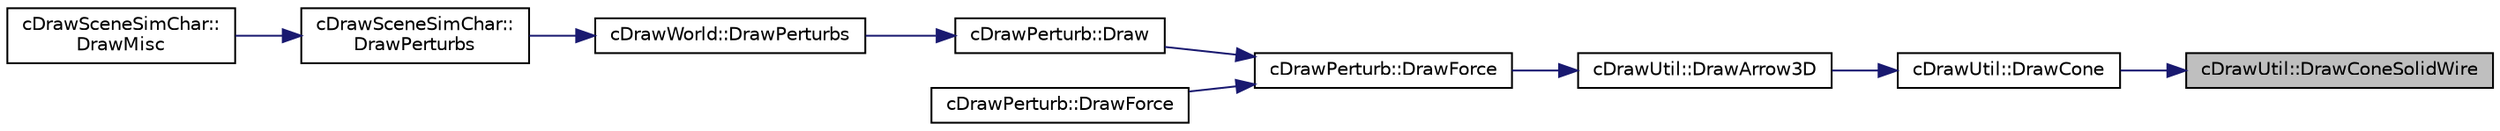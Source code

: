 digraph "cDrawUtil::DrawConeSolidWire"
{
 // LATEX_PDF_SIZE
  edge [fontname="Helvetica",fontsize="10",labelfontname="Helvetica",labelfontsize="10"];
  node [fontname="Helvetica",fontsize="10",shape=record];
  rankdir="RL";
  Node1 [label="cDrawUtil::DrawConeSolidWire",height=0.2,width=0.4,color="black", fillcolor="grey75", style="filled", fontcolor="black",tooltip=" "];
  Node1 -> Node2 [dir="back",color="midnightblue",fontsize="10",style="solid",fontname="Helvetica"];
  Node2 [label="cDrawUtil::DrawCone",height=0.2,width=0.4,color="black", fillcolor="white", style="filled",URL="$classc_draw_util.html#a3092717fbf1294d91622c56fd1f4200f",tooltip=" "];
  Node2 -> Node3 [dir="back",color="midnightblue",fontsize="10",style="solid",fontname="Helvetica"];
  Node3 [label="cDrawUtil::DrawArrow3D",height=0.2,width=0.4,color="black", fillcolor="white", style="filled",URL="$classc_draw_util.html#a89dd77a06bb4499170532721a232caf3",tooltip=" "];
  Node3 -> Node4 [dir="back",color="midnightblue",fontsize="10",style="solid",fontname="Helvetica"];
  Node4 [label="cDrawPerturb::DrawForce",height=0.2,width=0.4,color="black", fillcolor="white", style="filled",URL="$classc_draw_perturb.html#a81f2d724a5a7129987eb7a1e230033b8",tooltip=" "];
  Node4 -> Node5 [dir="back",color="midnightblue",fontsize="10",style="solid",fontname="Helvetica"];
  Node5 [label="cDrawPerturb::Draw",height=0.2,width=0.4,color="black", fillcolor="white", style="filled",URL="$classc_draw_perturb.html#afe630dd735e398ab4b2557fadffa37c7",tooltip=" "];
  Node5 -> Node6 [dir="back",color="midnightblue",fontsize="10",style="solid",fontname="Helvetica"];
  Node6 [label="cDrawWorld::DrawPerturbs",height=0.2,width=0.4,color="black", fillcolor="white", style="filled",URL="$classc_draw_world.html#aa75868eb35c1eaac5fb60ff052820fe3",tooltip=" "];
  Node6 -> Node7 [dir="back",color="midnightblue",fontsize="10",style="solid",fontname="Helvetica"];
  Node7 [label="cDrawSceneSimChar::\lDrawPerturbs",height=0.2,width=0.4,color="black", fillcolor="white", style="filled",URL="$classc_draw_scene_sim_char.html#a88d38ea67a57370bf76ef1e2bcb0fea3",tooltip=" "];
  Node7 -> Node8 [dir="back",color="midnightblue",fontsize="10",style="solid",fontname="Helvetica"];
  Node8 [label="cDrawSceneSimChar::\lDrawMisc",height=0.2,width=0.4,color="black", fillcolor="white", style="filled",URL="$classc_draw_scene_sim_char.html#a65bd615257485a465f9c1830c13e60e9",tooltip=" "];
  Node4 -> Node9 [dir="back",color="midnightblue",fontsize="10",style="solid",fontname="Helvetica"];
  Node9 [label="cDrawPerturb::DrawForce",height=0.2,width=0.4,color="black", fillcolor="white", style="filled",URL="$classc_draw_perturb.html#a94f50f65baa49b4c45ea7ff0594cb251",tooltip=" "];
}

